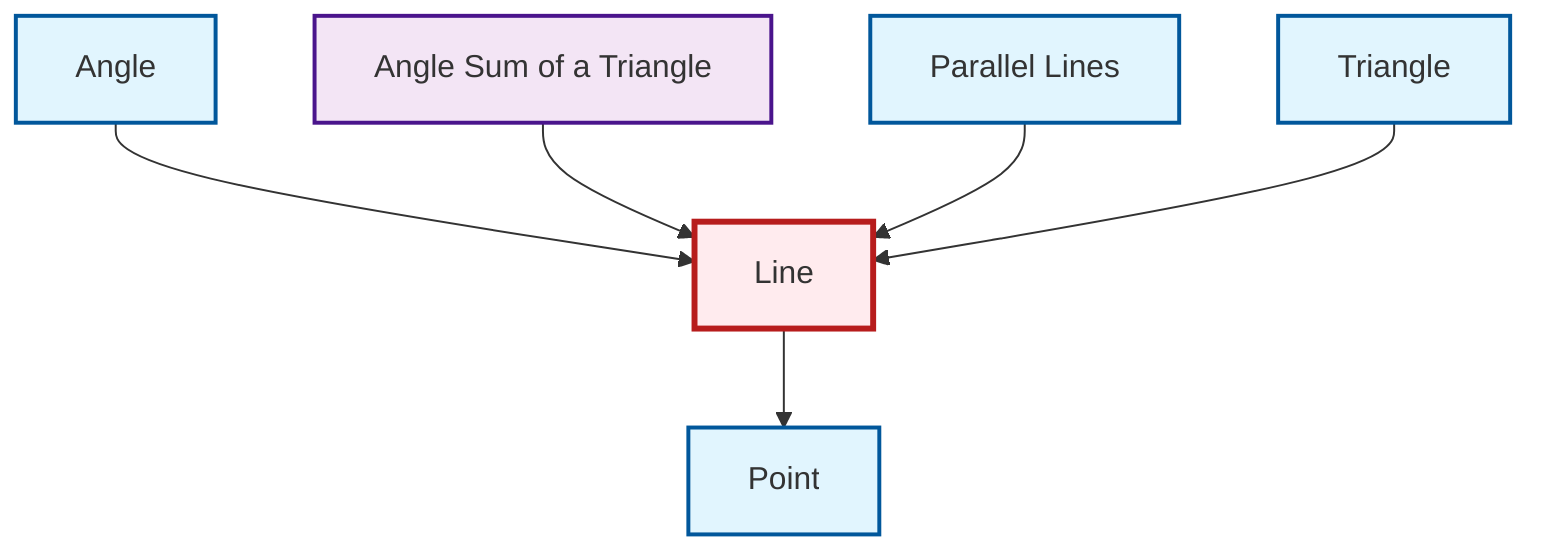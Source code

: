 graph TD
    classDef definition fill:#e1f5fe,stroke:#01579b,stroke-width:2px
    classDef theorem fill:#f3e5f5,stroke:#4a148c,stroke-width:2px
    classDef axiom fill:#fff3e0,stroke:#e65100,stroke-width:2px
    classDef example fill:#e8f5e9,stroke:#1b5e20,stroke-width:2px
    classDef current fill:#ffebee,stroke:#b71c1c,stroke-width:3px
    def-line["Line"]:::definition
    def-triangle["Triangle"]:::definition
    def-point["Point"]:::definition
    def-angle["Angle"]:::definition
    def-parallel["Parallel Lines"]:::definition
    thm-angle-sum-triangle["Angle Sum of a Triangle"]:::theorem
    def-angle --> def-line
    def-line --> def-point
    thm-angle-sum-triangle --> def-line
    def-parallel --> def-line
    def-triangle --> def-line
    class def-line current